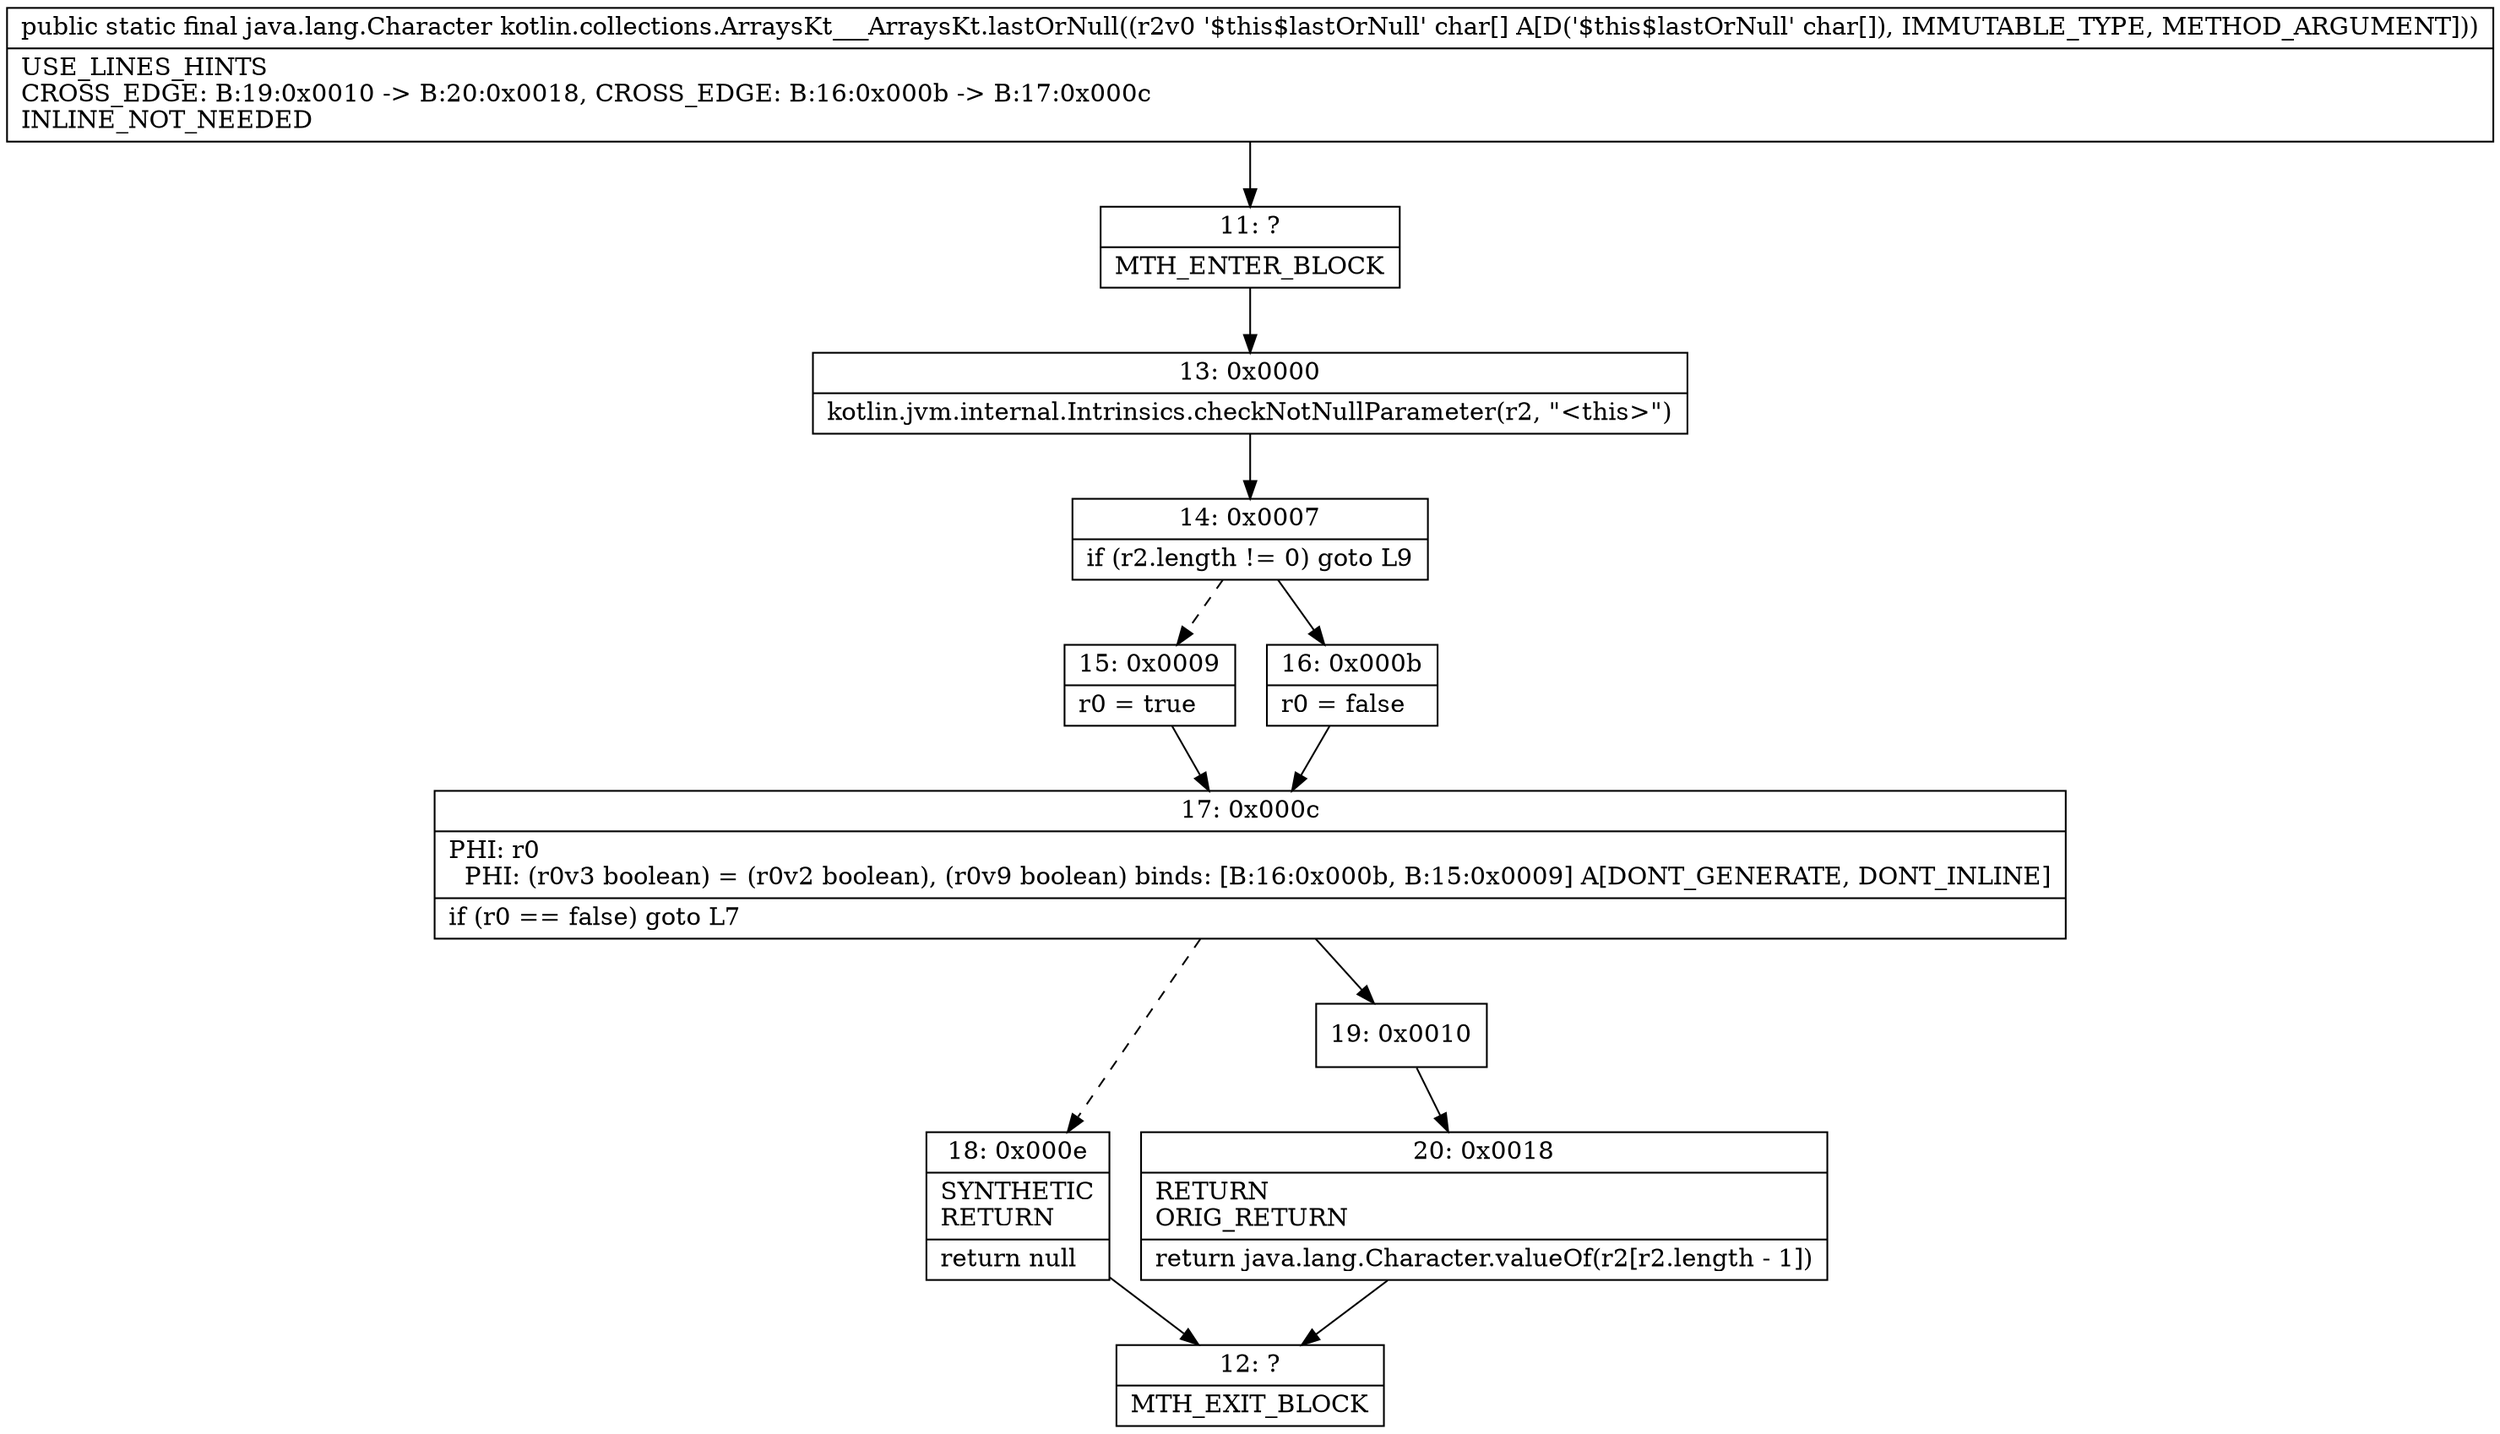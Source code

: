 digraph "CFG forkotlin.collections.ArraysKt___ArraysKt.lastOrNull([C)Ljava\/lang\/Character;" {
Node_11 [shape=record,label="{11\:\ ?|MTH_ENTER_BLOCK\l}"];
Node_13 [shape=record,label="{13\:\ 0x0000|kotlin.jvm.internal.Intrinsics.checkNotNullParameter(r2, \"\<this\>\")\l}"];
Node_14 [shape=record,label="{14\:\ 0x0007|if (r2.length != 0) goto L9\l}"];
Node_15 [shape=record,label="{15\:\ 0x0009|r0 = true\l}"];
Node_17 [shape=record,label="{17\:\ 0x000c|PHI: r0 \l  PHI: (r0v3 boolean) = (r0v2 boolean), (r0v9 boolean) binds: [B:16:0x000b, B:15:0x0009] A[DONT_GENERATE, DONT_INLINE]\l|if (r0 == false) goto L7\l}"];
Node_18 [shape=record,label="{18\:\ 0x000e|SYNTHETIC\lRETURN\l|return null\l}"];
Node_12 [shape=record,label="{12\:\ ?|MTH_EXIT_BLOCK\l}"];
Node_19 [shape=record,label="{19\:\ 0x0010}"];
Node_20 [shape=record,label="{20\:\ 0x0018|RETURN\lORIG_RETURN\l|return java.lang.Character.valueOf(r2[r2.length \- 1])\l}"];
Node_16 [shape=record,label="{16\:\ 0x000b|r0 = false\l}"];
MethodNode[shape=record,label="{public static final java.lang.Character kotlin.collections.ArraysKt___ArraysKt.lastOrNull((r2v0 '$this$lastOrNull' char[] A[D('$this$lastOrNull' char[]), IMMUTABLE_TYPE, METHOD_ARGUMENT]))  | USE_LINES_HINTS\lCROSS_EDGE: B:19:0x0010 \-\> B:20:0x0018, CROSS_EDGE: B:16:0x000b \-\> B:17:0x000c\lINLINE_NOT_NEEDED\l}"];
MethodNode -> Node_11;Node_11 -> Node_13;
Node_13 -> Node_14;
Node_14 -> Node_15[style=dashed];
Node_14 -> Node_16;
Node_15 -> Node_17;
Node_17 -> Node_18[style=dashed];
Node_17 -> Node_19;
Node_18 -> Node_12;
Node_19 -> Node_20;
Node_20 -> Node_12;
Node_16 -> Node_17;
}

